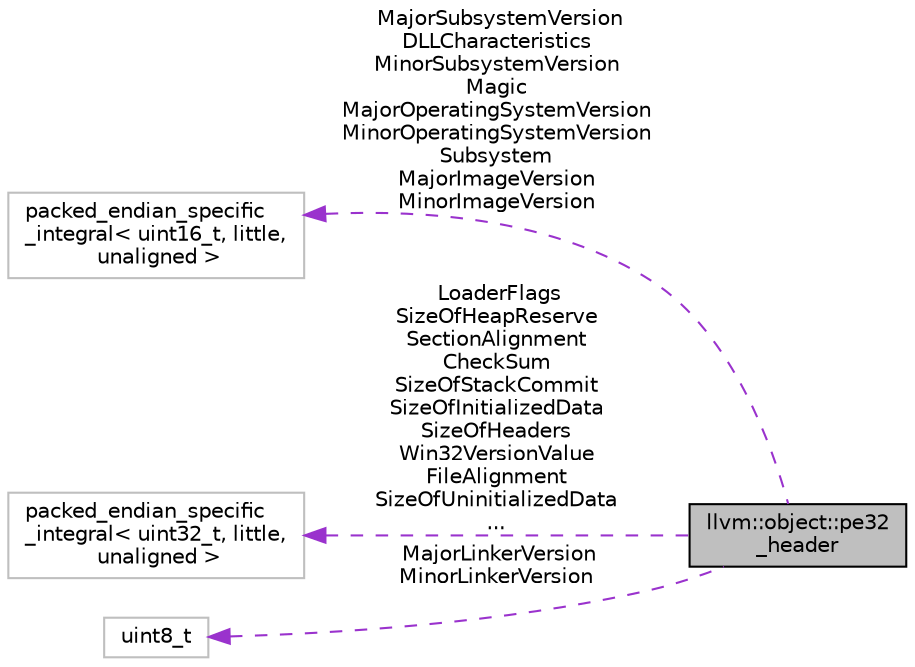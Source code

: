 digraph "llvm::object::pe32_header"
{
 // LATEX_PDF_SIZE
  bgcolor="transparent";
  edge [fontname="Helvetica",fontsize="10",labelfontname="Helvetica",labelfontsize="10"];
  node [fontname="Helvetica",fontsize="10",shape=record];
  rankdir="LR";
  Node1 [label="llvm::object::pe32\l_header",height=0.2,width=0.4,color="black", fillcolor="grey75", style="filled", fontcolor="black",tooltip="The 32-bit PE header that follows the COFF header."];
  Node2 -> Node1 [dir="back",color="darkorchid3",fontsize="10",style="dashed",label=" MajorSubsystemVersion\nDLLCharacteristics\nMinorSubsystemVersion\nMagic\nMajorOperatingSystemVersion\nMinorOperatingSystemVersion\nSubsystem\nMajorImageVersion\nMinorImageVersion" ,fontname="Helvetica"];
  Node2 [label="packed_endian_specific\l_integral\< uint16_t, little,\l unaligned \>",height=0.2,width=0.4,color="grey75",tooltip=" "];
  Node3 -> Node1 [dir="back",color="darkorchid3",fontsize="10",style="dashed",label=" LoaderFlags\nSizeOfHeapReserve\nSectionAlignment\nCheckSum\nSizeOfStackCommit\nSizeOfInitializedData\nSizeOfHeaders\nWin32VersionValue\nFileAlignment\nSizeOfUninitializedData\n..." ,fontname="Helvetica"];
  Node3 [label="packed_endian_specific\l_integral\< uint32_t, little,\l unaligned \>",height=0.2,width=0.4,color="grey75",tooltip=" "];
  Node4 -> Node1 [dir="back",color="darkorchid3",fontsize="10",style="dashed",label=" MajorLinkerVersion\nMinorLinkerVersion" ,fontname="Helvetica"];
  Node4 [label="uint8_t",height=0.2,width=0.4,color="grey75",tooltip=" "];
}
